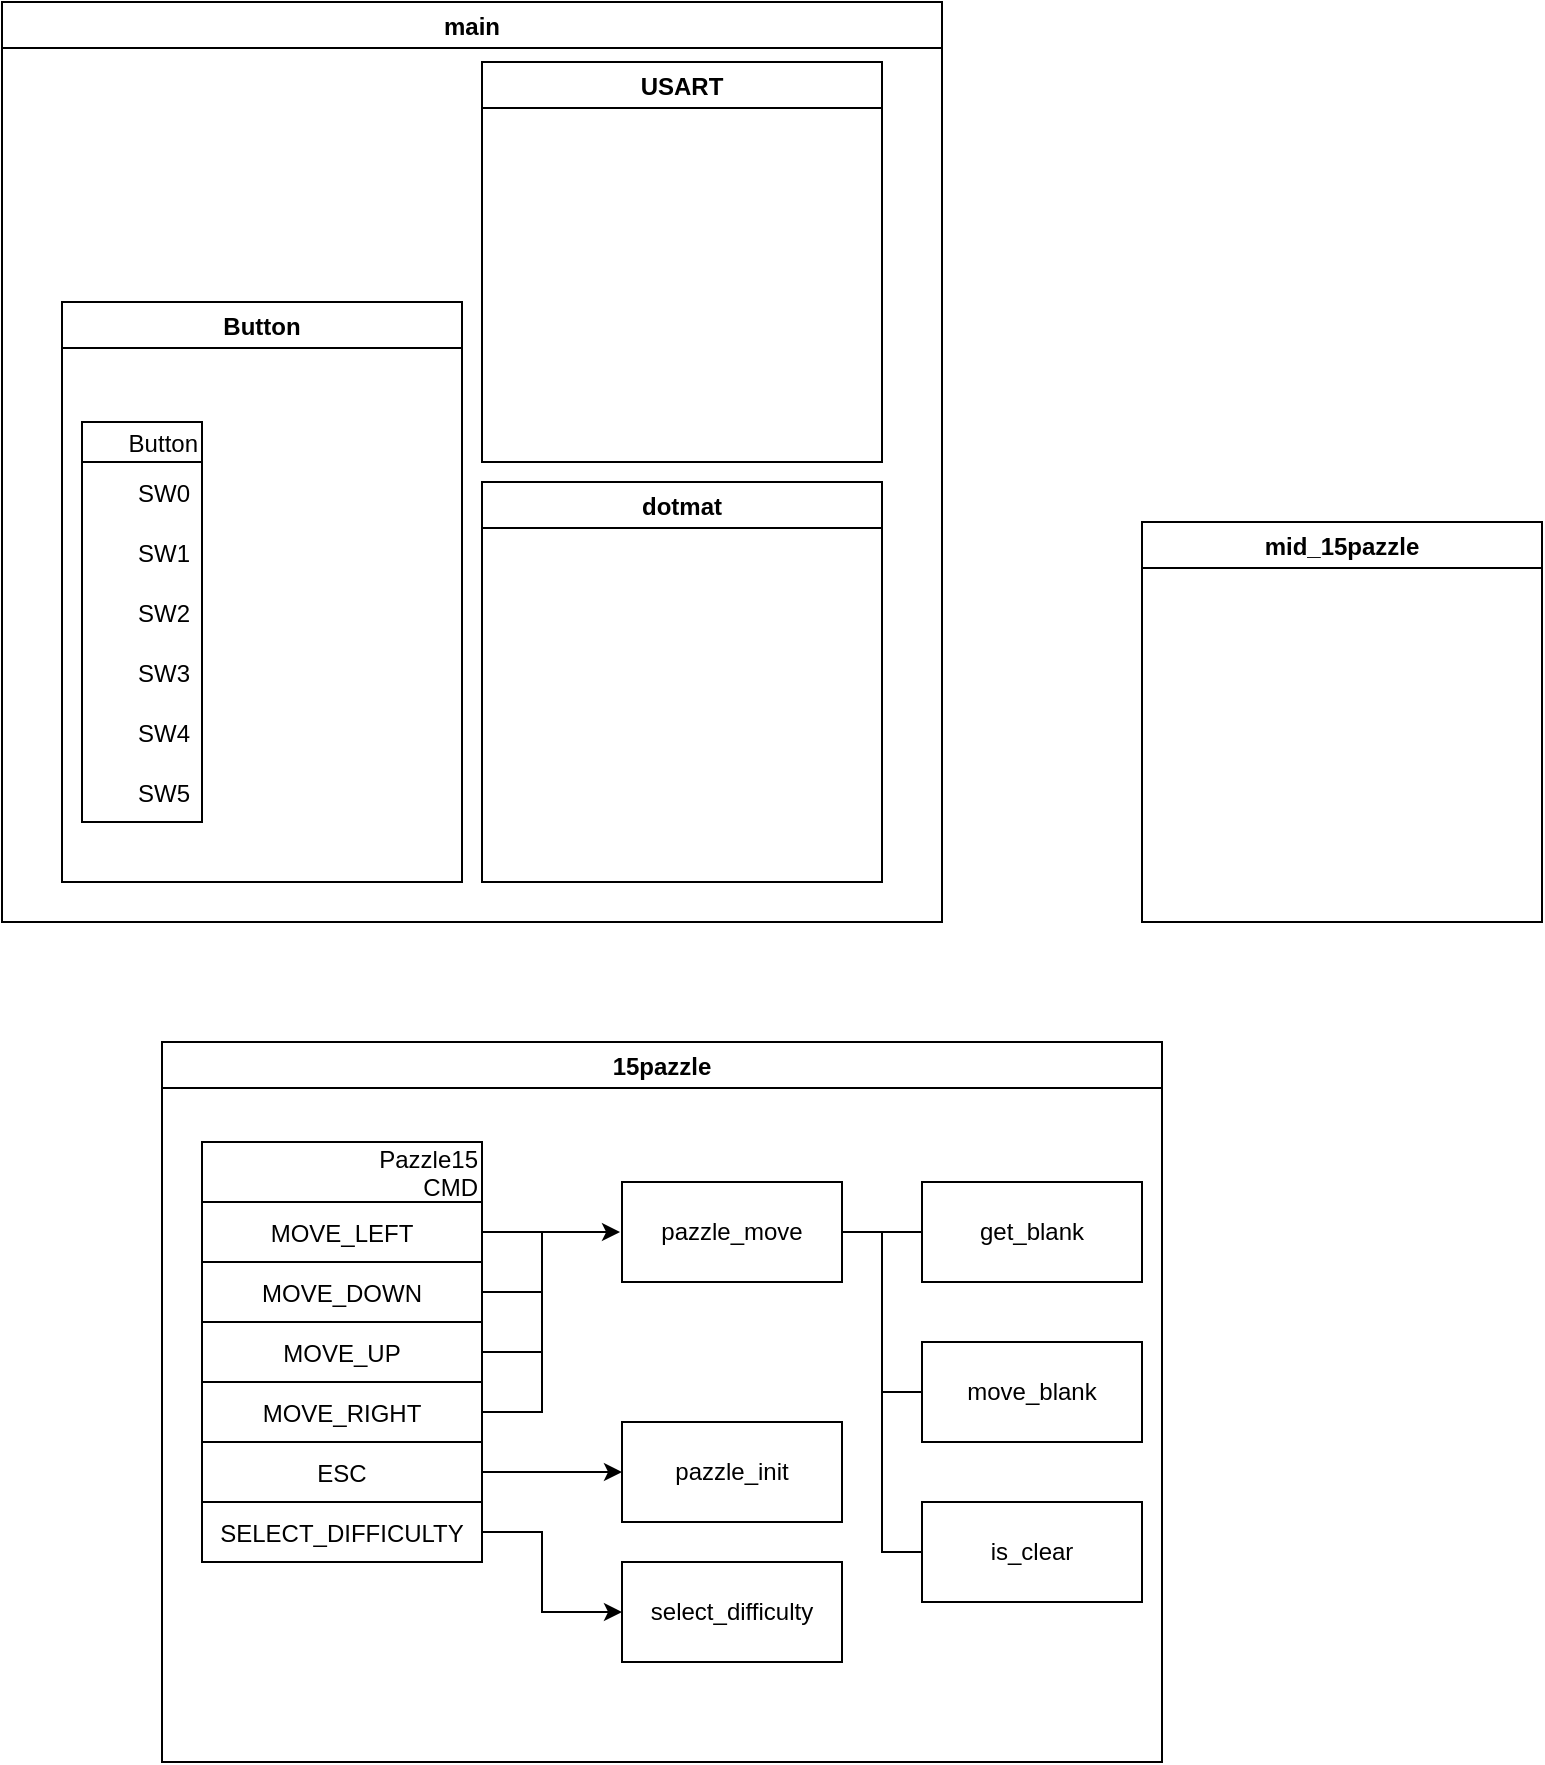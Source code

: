 <mxfile version="15.6.5" type="device"><diagram id="kgpKYQtTHZ0yAKxKKP6v" name="Page-1"><mxGraphModel dx="1422" dy="762" grid="1" gridSize="10" guides="1" tooltips="1" connect="1" arrows="1" fold="1" page="1" pageScale="1" pageWidth="850" pageHeight="1100" math="0" shadow="0"><root><mxCell id="0"/><mxCell id="1" parent="0"/><mxCell id="lOOmddhvM9y6KntHe4p4-5" value="main" style="swimlane;fontColor=default;strokeColor=default;fillColor=default;" vertex="1" parent="1"><mxGeometry x="20" y="90" width="470" height="460" as="geometry"/></mxCell><mxCell id="lOOmddhvM9y6KntHe4p4-10" value="USART" style="swimlane;rounded=0;fontColor=default;strokeColor=default;fillColor=default;" vertex="1" parent="lOOmddhvM9y6KntHe4p4-5"><mxGeometry x="240" y="30" width="200" height="200" as="geometry"/></mxCell><mxCell id="lOOmddhvM9y6KntHe4p4-6" value="dotmat" style="swimlane;fontColor=default;strokeColor=default;fillColor=default;" vertex="1" parent="lOOmddhvM9y6KntHe4p4-5"><mxGeometry x="240" y="240" width="200" height="200" as="geometry"/></mxCell><mxCell id="lOOmddhvM9y6KntHe4p4-11" value="Button" style="swimlane;rounded=0;fontColor=default;strokeColor=default;fillColor=default;" vertex="1" parent="lOOmddhvM9y6KntHe4p4-5"><mxGeometry x="30" y="150" width="200" height="290" as="geometry"/></mxCell><mxCell id="lOOmddhvM9y6KntHe4p4-13" value="Button" style="swimlane;fontStyle=0;childLayout=stackLayout;horizontal=1;startSize=20;horizontalStack=0;resizeParent=1;resizeParentMax=0;resizeLast=0;collapsible=1;marginBottom=0;rounded=0;fontColor=default;strokeColor=default;fillColor=default;align=right;" vertex="1" parent="lOOmddhvM9y6KntHe4p4-11"><mxGeometry x="10" y="60" width="60" height="200" as="geometry"/></mxCell><mxCell id="lOOmddhvM9y6KntHe4p4-14" value="SW0" style="text;strokeColor=none;fillColor=none;align=right;verticalAlign=middle;spacingLeft=4;spacingRight=4;overflow=hidden;points=[[0,0.5],[1,0.5]];portConstraint=eastwest;rotatable=0;rounded=0;fontColor=default;" vertex="1" parent="lOOmddhvM9y6KntHe4p4-13"><mxGeometry y="20" width="60" height="30" as="geometry"/></mxCell><mxCell id="lOOmddhvM9y6KntHe4p4-17" value="SW1" style="text;strokeColor=none;fillColor=none;align=right;verticalAlign=middle;spacingLeft=4;spacingRight=4;overflow=hidden;points=[[0,0.5],[1,0.5]];portConstraint=eastwest;rotatable=0;rounded=0;fontColor=default;" vertex="1" parent="lOOmddhvM9y6KntHe4p4-13"><mxGeometry y="50" width="60" height="30" as="geometry"/></mxCell><mxCell id="lOOmddhvM9y6KntHe4p4-18" value="SW2" style="text;strokeColor=none;fillColor=none;align=right;verticalAlign=middle;spacingLeft=4;spacingRight=4;overflow=hidden;points=[[0,0.5],[1,0.5]];portConstraint=eastwest;rotatable=0;rounded=0;fontColor=default;" vertex="1" parent="lOOmddhvM9y6KntHe4p4-13"><mxGeometry y="80" width="60" height="30" as="geometry"/></mxCell><mxCell id="lOOmddhvM9y6KntHe4p4-19" value="SW3" style="text;strokeColor=none;fillColor=none;align=right;verticalAlign=middle;spacingLeft=4;spacingRight=4;overflow=hidden;points=[[0,0.5],[1,0.5]];portConstraint=eastwest;rotatable=0;rounded=0;fontColor=default;" vertex="1" parent="lOOmddhvM9y6KntHe4p4-13"><mxGeometry y="110" width="60" height="30" as="geometry"/></mxCell><mxCell id="lOOmddhvM9y6KntHe4p4-20" value="SW4" style="text;strokeColor=none;fillColor=none;align=right;verticalAlign=middle;spacingLeft=4;spacingRight=4;overflow=hidden;points=[[0,0.5],[1,0.5]];portConstraint=eastwest;rotatable=0;rounded=0;fontColor=default;" vertex="1" parent="lOOmddhvM9y6KntHe4p4-13"><mxGeometry y="140" width="60" height="30" as="geometry"/></mxCell><mxCell id="lOOmddhvM9y6KntHe4p4-21" value="SW5" style="text;strokeColor=none;fillColor=none;align=right;verticalAlign=middle;spacingLeft=4;spacingRight=4;overflow=hidden;points=[[0,0.5],[1,0.5]];portConstraint=eastwest;rotatable=0;rounded=0;fontColor=default;" vertex="1" parent="lOOmddhvM9y6KntHe4p4-13"><mxGeometry y="170" width="60" height="30" as="geometry"/></mxCell><mxCell id="lOOmddhvM9y6KntHe4p4-7" value="15pazzle" style="swimlane;fontColor=default;strokeColor=default;fillColor=default;rounded=0;" vertex="1" parent="1"><mxGeometry x="100" y="610" width="500" height="360" as="geometry"/></mxCell><mxCell id="lOOmddhvM9y6KntHe4p4-24" value="Pazzle15&#10;CMD" style="swimlane;fontStyle=0;childLayout=stackLayout;horizontal=1;startSize=30;horizontalStack=0;resizeParent=1;resizeParentMax=0;resizeLast=0;collapsible=1;marginBottom=0;rounded=0;fontColor=default;strokeColor=default;fillColor=default;align=right;" vertex="1" parent="lOOmddhvM9y6KntHe4p4-7"><mxGeometry x="20" y="50" width="140" height="210" as="geometry"/></mxCell><mxCell id="lOOmddhvM9y6KntHe4p4-25" value="MOVE_LEFT" style="text;strokeColor=default;fillColor=none;align=center;verticalAlign=middle;spacingLeft=4;spacingRight=4;overflow=hidden;points=[[0,0.5],[1,0.5]];portConstraint=eastwest;rotatable=0;rounded=0;fontColor=default;" vertex="1" parent="lOOmddhvM9y6KntHe4p4-24"><mxGeometry y="30" width="140" height="30" as="geometry"/></mxCell><mxCell id="lOOmddhvM9y6KntHe4p4-26" value="MOVE_DOWN" style="text;strokeColor=default;fillColor=none;align=center;verticalAlign=middle;spacingLeft=4;spacingRight=4;overflow=hidden;points=[[0,0.5],[1,0.5]];portConstraint=eastwest;rotatable=0;rounded=0;fontColor=default;" vertex="1" parent="lOOmddhvM9y6KntHe4p4-24"><mxGeometry y="60" width="140" height="30" as="geometry"/></mxCell><mxCell id="lOOmddhvM9y6KntHe4p4-27" value="MOVE_UP" style="text;strokeColor=default;fillColor=default;align=center;verticalAlign=middle;spacingLeft=4;spacingRight=4;overflow=hidden;points=[[0,0.5],[1,0.5]];portConstraint=eastwest;rotatable=0;rounded=0;fontColor=default;" vertex="1" parent="lOOmddhvM9y6KntHe4p4-24"><mxGeometry y="90" width="140" height="30" as="geometry"/></mxCell><mxCell id="lOOmddhvM9y6KntHe4p4-29" value="MOVE_RIGHT" style="text;strokeColor=default;fillColor=none;align=center;verticalAlign=middle;spacingLeft=4;spacingRight=4;overflow=hidden;points=[[0,0.5],[1,0.5]];portConstraint=eastwest;rotatable=0;rounded=0;fontColor=default;" vertex="1" parent="lOOmddhvM9y6KntHe4p4-24"><mxGeometry y="120" width="140" height="30" as="geometry"/></mxCell><mxCell id="lOOmddhvM9y6KntHe4p4-30" value="ESC" style="text;strokeColor=default;fillColor=none;align=center;verticalAlign=middle;spacingLeft=4;spacingRight=4;overflow=hidden;points=[[0,0.5],[1,0.5]];portConstraint=eastwest;rotatable=0;rounded=0;fontColor=default;" vertex="1" parent="lOOmddhvM9y6KntHe4p4-24"><mxGeometry y="150" width="140" height="30" as="geometry"/></mxCell><mxCell id="lOOmddhvM9y6KntHe4p4-31" value="SELECT_DIFFICULTY" style="text;strokeColor=default;fillColor=none;align=center;verticalAlign=middle;spacingLeft=4;spacingRight=4;overflow=hidden;points=[[0,0.5],[1,0.5]];portConstraint=eastwest;rotatable=0;rounded=0;fontColor=default;" vertex="1" parent="lOOmddhvM9y6KntHe4p4-24"><mxGeometry y="180" width="140" height="30" as="geometry"/></mxCell><mxCell id="lOOmddhvM9y6KntHe4p4-50" style="edgeStyle=orthogonalEdgeStyle;rounded=0;orthogonalLoop=1;jettySize=auto;html=1;exitX=1;exitY=0.5;exitDx=0;exitDy=0;labelBackgroundColor=default;fontColor=default;endArrow=none;endFill=0;strokeColor=default;" edge="1" parent="lOOmddhvM9y6KntHe4p4-7" source="lOOmddhvM9y6KntHe4p4-34" target="lOOmddhvM9y6KntHe4p4-49"><mxGeometry relative="1" as="geometry"><Array as="points"><mxPoint x="360" y="95"/><mxPoint x="360" y="175"/></Array></mxGeometry></mxCell><mxCell id="lOOmddhvM9y6KntHe4p4-34" value="pazzle_move" style="rounded=0;whiteSpace=wrap;html=1;fontColor=default;strokeColor=default;fillColor=default;align=center;" vertex="1" parent="lOOmddhvM9y6KntHe4p4-7"><mxGeometry x="230" y="70" width="110" height="50" as="geometry"/></mxCell><mxCell id="lOOmddhvM9y6KntHe4p4-39" value="" style="rounded=0;whiteSpace=wrap;html=1;fontColor=default;strokeColor=none;fillColor=none;align=center;" vertex="1" parent="lOOmddhvM9y6KntHe4p4-7"><mxGeometry x="180" y="85" width="20" height="10" as="geometry"/></mxCell><mxCell id="lOOmddhvM9y6KntHe4p4-41" style="edgeStyle=orthogonalEdgeStyle;rounded=0;orthogonalLoop=1;jettySize=auto;html=1;exitX=1;exitY=0.5;exitDx=0;exitDy=0;entryX=-0.009;entryY=0.501;entryDx=0;entryDy=0;entryPerimeter=0;labelBackgroundColor=default;fontColor=default;endArrow=classic;endFill=1;strokeColor=default;" edge="1" parent="lOOmddhvM9y6KntHe4p4-7" source="lOOmddhvM9y6KntHe4p4-25" target="lOOmddhvM9y6KntHe4p4-34"><mxGeometry relative="1" as="geometry"/></mxCell><mxCell id="lOOmddhvM9y6KntHe4p4-45" style="edgeStyle=orthogonalEdgeStyle;rounded=0;orthogonalLoop=1;jettySize=auto;html=1;exitX=1;exitY=0.5;exitDx=0;exitDy=0;entryX=0.5;entryY=1;entryDx=0;entryDy=0;labelBackgroundColor=default;fontColor=default;endArrow=none;endFill=0;strokeColor=default;" edge="1" parent="lOOmddhvM9y6KntHe4p4-7" source="lOOmddhvM9y6KntHe4p4-26" target="lOOmddhvM9y6KntHe4p4-39"><mxGeometry relative="1" as="geometry"/></mxCell><mxCell id="lOOmddhvM9y6KntHe4p4-47" style="edgeStyle=orthogonalEdgeStyle;rounded=0;orthogonalLoop=1;jettySize=auto;html=1;entryX=0.5;entryY=1;entryDx=0;entryDy=0;labelBackgroundColor=default;fontColor=default;endArrow=none;endFill=0;strokeColor=default;exitX=1;exitY=0.5;exitDx=0;exitDy=0;" edge="1" parent="lOOmddhvM9y6KntHe4p4-7" source="lOOmddhvM9y6KntHe4p4-27" target="lOOmddhvM9y6KntHe4p4-39"><mxGeometry relative="1" as="geometry"><mxPoint x="200" y="140" as="sourcePoint"/><mxPoint x="320" y="694.0" as="targetPoint"/><Array as="points"><mxPoint x="190" y="155"/></Array></mxGeometry></mxCell><mxCell id="lOOmddhvM9y6KntHe4p4-48" style="edgeStyle=orthogonalEdgeStyle;rounded=0;orthogonalLoop=1;jettySize=auto;html=1;entryX=0.5;entryY=1;entryDx=0;entryDy=0;labelBackgroundColor=default;fontColor=default;endArrow=none;endFill=0;strokeColor=default;exitX=1;exitY=0.5;exitDx=0;exitDy=0;" edge="1" parent="lOOmddhvM9y6KntHe4p4-7" source="lOOmddhvM9y6KntHe4p4-29" target="lOOmddhvM9y6KntHe4p4-39"><mxGeometry relative="1" as="geometry"><mxPoint x="290" y="755" as="sourcePoint"/><mxPoint x="320" y="694.0" as="targetPoint"/><Array as="points"><mxPoint x="190" y="185"/></Array></mxGeometry></mxCell><mxCell id="lOOmddhvM9y6KntHe4p4-35" value="get_blank" style="rounded=0;whiteSpace=wrap;html=1;fontColor=default;strokeColor=default;fillColor=default;align=center;" vertex="1" parent="lOOmddhvM9y6KntHe4p4-7"><mxGeometry x="380" y="70" width="110" height="50" as="geometry"/></mxCell><mxCell id="lOOmddhvM9y6KntHe4p4-49" value="move_blank" style="rounded=0;whiteSpace=wrap;html=1;fontColor=default;strokeColor=default;fillColor=default;align=center;" vertex="1" parent="lOOmddhvM9y6KntHe4p4-7"><mxGeometry x="380" y="150" width="110" height="50" as="geometry"/></mxCell><mxCell id="lOOmddhvM9y6KntHe4p4-51" style="edgeStyle=orthogonalEdgeStyle;rounded=0;orthogonalLoop=1;jettySize=auto;html=1;exitX=1;exitY=0.5;exitDx=0;exitDy=0;labelBackgroundColor=default;fontColor=default;endArrow=none;endFill=0;strokeColor=default;entryX=0;entryY=0.5;entryDx=0;entryDy=0;" edge="1" parent="lOOmddhvM9y6KntHe4p4-7" source="lOOmddhvM9y6KntHe4p4-34" target="lOOmddhvM9y6KntHe4p4-35"><mxGeometry relative="1" as="geometry"><mxPoint x="440" y="705" as="sourcePoint"/><mxPoint x="480" y="705" as="targetPoint"/><Array as="points"><mxPoint x="380" y="95"/></Array></mxGeometry></mxCell><mxCell id="lOOmddhvM9y6KntHe4p4-52" value="pazzle_init" style="rounded=0;whiteSpace=wrap;html=1;fontColor=default;strokeColor=default;fillColor=default;align=center;" vertex="1" parent="lOOmddhvM9y6KntHe4p4-7"><mxGeometry x="230" y="190" width="110" height="50" as="geometry"/></mxCell><mxCell id="lOOmddhvM9y6KntHe4p4-53" style="edgeStyle=orthogonalEdgeStyle;rounded=0;orthogonalLoop=1;jettySize=auto;html=1;labelBackgroundColor=default;fontColor=default;endArrow=classic;endFill=1;strokeColor=default;entryX=0;entryY=0.5;entryDx=0;entryDy=0;" edge="1" parent="lOOmddhvM9y6KntHe4p4-7" source="lOOmddhvM9y6KntHe4p4-30" target="lOOmddhvM9y6KntHe4p4-52"><mxGeometry relative="1" as="geometry"><mxPoint x="170" y="105" as="sourcePoint"/><mxPoint x="230" y="218" as="targetPoint"/></mxGeometry></mxCell><mxCell id="lOOmddhvM9y6KntHe4p4-54" value="select_difficulty" style="rounded=0;whiteSpace=wrap;html=1;fontColor=default;strokeColor=default;fillColor=default;align=center;" vertex="1" parent="lOOmddhvM9y6KntHe4p4-7"><mxGeometry x="230" y="260" width="110" height="50" as="geometry"/></mxCell><mxCell id="lOOmddhvM9y6KntHe4p4-55" value="" style="edgeStyle=orthogonalEdgeStyle;rounded=0;orthogonalLoop=1;jettySize=auto;html=1;labelBackgroundColor=default;fontColor=default;endArrow=classic;endFill=1;strokeColor=default;entryX=0;entryY=0.5;entryDx=0;entryDy=0;" edge="1" parent="lOOmddhvM9y6KntHe4p4-7" source="lOOmddhvM9y6KntHe4p4-31" target="lOOmddhvM9y6KntHe4p4-54"><mxGeometry relative="1" as="geometry"><Array as="points"><mxPoint x="190" y="245"/><mxPoint x="190" y="285"/></Array></mxGeometry></mxCell><mxCell id="lOOmddhvM9y6KntHe4p4-56" value="is_clear" style="rounded=0;whiteSpace=wrap;html=1;fontColor=default;strokeColor=default;fillColor=default;align=center;" vertex="1" parent="lOOmddhvM9y6KntHe4p4-7"><mxGeometry x="380" y="230" width="110" height="50" as="geometry"/></mxCell><mxCell id="lOOmddhvM9y6KntHe4p4-57" style="edgeStyle=orthogonalEdgeStyle;rounded=0;orthogonalLoop=1;jettySize=auto;html=1;exitX=1;exitY=0.5;exitDx=0;exitDy=0;labelBackgroundColor=default;fontColor=default;endArrow=none;endFill=0;strokeColor=default;entryX=0;entryY=0.5;entryDx=0;entryDy=0;" edge="1" parent="lOOmddhvM9y6KntHe4p4-7" source="lOOmddhvM9y6KntHe4p4-34" target="lOOmddhvM9y6KntHe4p4-56"><mxGeometry relative="1" as="geometry"><mxPoint x="440" y="705" as="sourcePoint"/><mxPoint x="480" y="785" as="targetPoint"/><Array as="points"><mxPoint x="360" y="95"/><mxPoint x="360" y="255"/></Array></mxGeometry></mxCell><mxCell id="lOOmddhvM9y6KntHe4p4-9" value="mid_15pazzle" style="swimlane;fontColor=default;strokeColor=default;fillColor=default;rounded=0;" vertex="1" parent="1"><mxGeometry x="590" y="350" width="200" height="200" as="geometry"/></mxCell></root></mxGraphModel></diagram></mxfile>